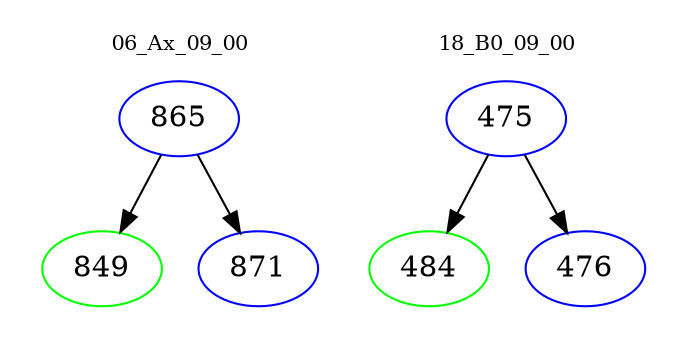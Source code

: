 digraph{
subgraph cluster_0 {
color = white
label = "06_Ax_09_00";
fontsize=10;
T0_865 [label="865", color="blue"]
T0_865 -> T0_849 [color="black"]
T0_849 [label="849", color="green"]
T0_865 -> T0_871 [color="black"]
T0_871 [label="871", color="blue"]
}
subgraph cluster_1 {
color = white
label = "18_B0_09_00";
fontsize=10;
T1_475 [label="475", color="blue"]
T1_475 -> T1_484 [color="black"]
T1_484 [label="484", color="green"]
T1_475 -> T1_476 [color="black"]
T1_476 [label="476", color="blue"]
}
}
